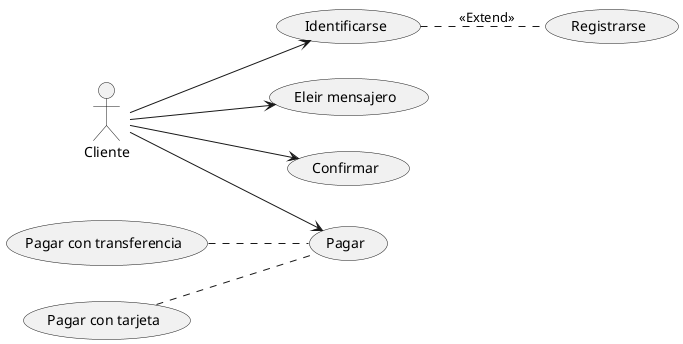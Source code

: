 @startuml
left to right direction
:Cliente:

Cliente --> (Identificarse)
Cliente --> (Pagar)
Cliente --> (Eleir mensajero)
Cliente --> (Confirmar)

(Identificarse) .. (Registrarse) : <<Extend>>

(Pagar con transferencia) .. (Pagar)
(Pagar con tarjeta) .. (Pagar)
@enduml